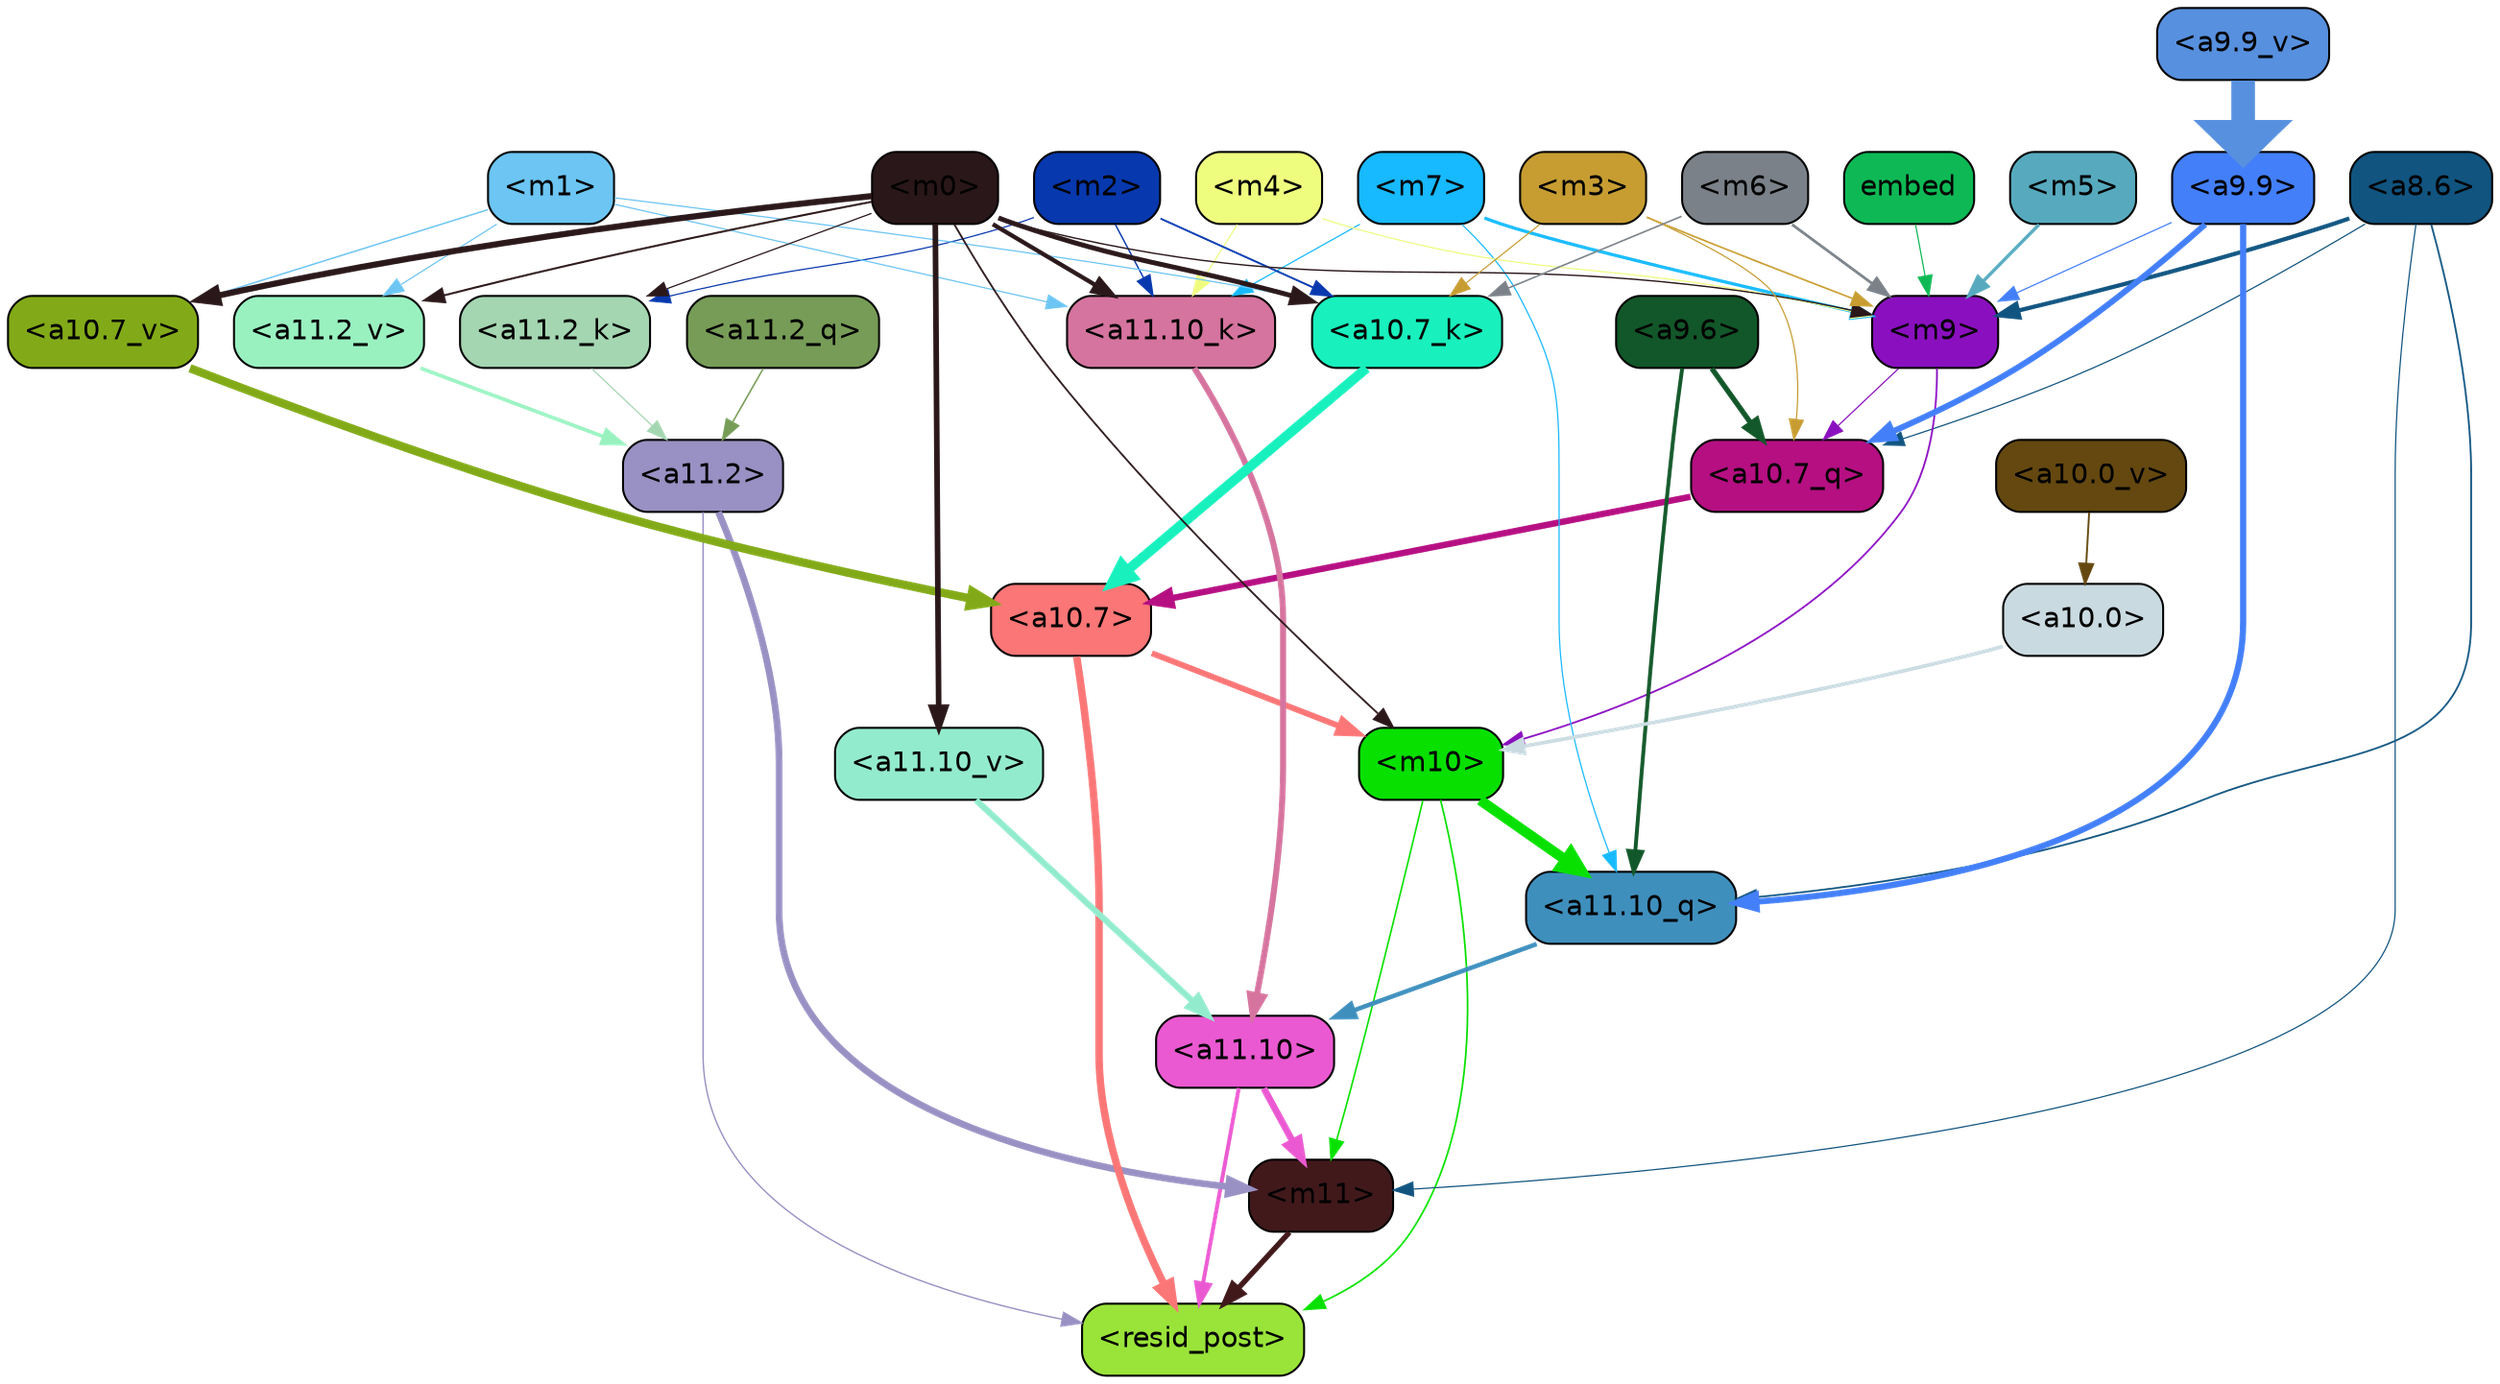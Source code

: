 strict digraph "" {
	graph [bgcolor=transparent,
		layout=dot,
		overlap=false,
		splines=true
	];
	"<m11>"	[color=black,
		fillcolor="#41191b",
		fontname=Helvetica,
		shape=box,
		style="filled, rounded"];
	"<resid_post>"	[color=black,
		fillcolor="#9ae43a",
		fontname=Helvetica,
		shape=box,
		style="filled, rounded"];
	"<m11>" -> "<resid_post>"	[color="#41191b",
		penwidth=2.702841281890869];
	"<a11.10>"	[color=black,
		fillcolor="#ea59d1",
		fontname=Helvetica,
		shape=box,
		style="filled, rounded"];
	"<a11.10>" -> "<m11>"	[color="#ea59d1",
		penwidth=3.3565988540649414];
	"<a11.10>" -> "<resid_post>"	[color="#ea59d1",
		penwidth=1.9347846508026123];
	"<a11.2>"	[color=black,
		fillcolor="#9990c3",
		fontname=Helvetica,
		shape=box,
		style="filled, rounded"];
	"<a11.2>" -> "<m11>"	[color="#9990c3",
		penwidth=3.357710838317871];
	"<a11.2>" -> "<resid_post>"	[color="#9990c3",
		penwidth=0.6756799221038818];
	"<m10>"	[color=black,
		fillcolor="#08e000",
		fontname=Helvetica,
		shape=box,
		style="filled, rounded"];
	"<m10>" -> "<m11>"	[color="#08e000",
		penwidth=0.7995781898498535];
	"<m10>" -> "<resid_post>"	[color="#08e000",
		penwidth=0.84842848777771];
	"<a11.10_q>"	[color=black,
		fillcolor="#3f8fbd",
		fontname=Helvetica,
		shape=box,
		style="filled, rounded"];
	"<m10>" -> "<a11.10_q>"	[color="#08e000",
		penwidth=5.131217956542969];
	"<a10.7>"	[color=black,
		fillcolor="#fb7676",
		fontname=Helvetica,
		shape=box,
		style="filled, rounded"];
	"<a10.7>" -> "<resid_post>"	[color="#fb7676",
		penwidth=3.701959013938904];
	"<a10.7>" -> "<m10>"	[color="#fb7676",
		penwidth=2.9233598709106445];
	"<a8.6>"	[color=black,
		fillcolor="#115480",
		fontname=Helvetica,
		shape=box,
		style="filled, rounded"];
	"<a8.6>" -> "<m11>"	[color="#115480",
		penwidth=0.6];
	"<a8.6>" -> "<a11.10_q>"	[color="#115480",
		penwidth=0.8920164108276367];
	"<m9>"	[color=black,
		fillcolor="#8a10bf",
		fontname=Helvetica,
		shape=box,
		style="filled, rounded"];
	"<a8.6>" -> "<m9>"	[color="#115480",
		penwidth=2.0895538330078125];
	"<a10.7_q>"	[color=black,
		fillcolor="#b50f82",
		fontname=Helvetica,
		shape=box,
		style="filled, rounded"];
	"<a8.6>" -> "<a10.7_q>"	[color="#115480",
		penwidth=0.6];
	"<a11.10_q>" -> "<a11.10>"	[color="#3f8fbd",
		penwidth=2.230653762817383];
	"<a11.2_q>"	[color=black,
		fillcolor="#779c57",
		fontname=Helvetica,
		shape=box,
		style="filled, rounded"];
	"<a11.2_q>" -> "<a11.2>"	[color="#779c57",
		penwidth=0.7805061340332031];
	"<a11.10_k>"	[color=black,
		fillcolor="#d5749e",
		fontname=Helvetica,
		shape=box,
		style="filled, rounded"];
	"<a11.10_k>" -> "<a11.10>"	[color="#d5749e",
		penwidth=3.010073661804199];
	"<a11.2_k>"	[color=black,
		fillcolor="#a4d6b1",
		fontname=Helvetica,
		shape=box,
		style="filled, rounded"];
	"<a11.2_k>" -> "<a11.2>"	[color="#a4d6b1",
		penwidth=0.6];
	"<a11.10_v>"	[color=black,
		fillcolor="#93ebcd",
		fontname=Helvetica,
		shape=box,
		style="filled, rounded"];
	"<a11.10_v>" -> "<a11.10>"	[color="#93ebcd",
		penwidth=3.0961761474609375];
	"<a11.2_v>"	[color=black,
		fillcolor="#99f1c0",
		fontname=Helvetica,
		shape=box,
		style="filled, rounded"];
	"<a11.2_v>" -> "<a11.2>"	[color="#99f1c0",
		penwidth=1.7951231002807617];
	"<a9.9>"	[color=black,
		fillcolor="#437ff9",
		fontname=Helvetica,
		shape=box,
		style="filled, rounded"];
	"<a9.9>" -> "<a11.10_q>"	[color="#437ff9",
		penwidth=3.086172103881836];
	"<a9.9>" -> "<m9>"	[color="#437ff9",
		penwidth=0.6];
	"<a9.9>" -> "<a10.7_q>"	[color="#437ff9",
		penwidth=2.9829912185668945];
	"<a9.6>"	[color=black,
		fillcolor="#125729",
		fontname=Helvetica,
		shape=box,
		style="filled, rounded"];
	"<a9.6>" -> "<a11.10_q>"	[color="#125729",
		penwidth=1.9188203811645508];
	"<a9.6>" -> "<a10.7_q>"	[color="#125729",
		penwidth=2.6223926544189453];
	"<m7>"	[color=black,
		fillcolor="#17b9ff",
		fontname=Helvetica,
		shape=box,
		style="filled, rounded"];
	"<m7>" -> "<a11.10_q>"	[color="#17b9ff",
		penwidth=0.6];
	"<m7>" -> "<a11.10_k>"	[color="#17b9ff",
		penwidth=0.6];
	"<m7>" -> "<m9>"	[color="#17b9ff",
		penwidth=1.602376937866211];
	"<m4>"	[color=black,
		fillcolor="#effd7f",
		fontname=Helvetica,
		shape=box,
		style="filled, rounded"];
	"<m4>" -> "<a11.10_k>"	[color="#effd7f",
		penwidth=0.6];
	"<m4>" -> "<m9>"	[color="#effd7f",
		penwidth=0.6];
	"<m2>"	[color=black,
		fillcolor="#0838ae",
		fontname=Helvetica,
		shape=box,
		style="filled, rounded"];
	"<m2>" -> "<a11.10_k>"	[color="#0838ae",
		penwidth=0.7053709030151367];
	"<m2>" -> "<a11.2_k>"	[color="#0838ae",
		penwidth=0.6];
	"<a10.7_k>"	[color=black,
		fillcolor="#18f0bd",
		fontname=Helvetica,
		shape=box,
		style="filled, rounded"];
	"<m2>" -> "<a10.7_k>"	[color="#0838ae",
		penwidth=0.9458351135253906];
	"<m1>"	[color=black,
		fillcolor="#6cc5f3",
		fontname=Helvetica,
		shape=box,
		style="filled, rounded"];
	"<m1>" -> "<a11.10_k>"	[color="#6cc5f3",
		penwidth=0.6];
	"<m1>" -> "<a11.2_v>"	[color="#6cc5f3",
		penwidth=0.6];
	"<m1>" -> "<a10.7_k>"	[color="#6cc5f3",
		penwidth=0.6];
	"<a10.7_v>"	[color=black,
		fillcolor="#82aa18",
		fontname=Helvetica,
		shape=box,
		style="filled, rounded"];
	"<m1>" -> "<a10.7_v>"	[color="#6cc5f3",
		penwidth=0.7276821136474609];
	"<m0>"	[color=black,
		fillcolor="#2a1719",
		fontname=Helvetica,
		shape=box,
		style="filled, rounded"];
	"<m0>" -> "<m10>"	[color="#2a1719",
		penwidth=0.9029474258422852];
	"<m0>" -> "<a11.10_k>"	[color="#2a1719",
		penwidth=2.144052505493164];
	"<m0>" -> "<a11.2_k>"	[color="#2a1719",
		penwidth=0.6134786605834961];
	"<m0>" -> "<a11.10_v>"	[color="#2a1719",
		penwidth=2.813839912414551];
	"<m0>" -> "<a11.2_v>"	[color="#2a1719",
		penwidth=0.9900531768798828];
	"<m0>" -> "<m9>"	[color="#2a1719",
		penwidth=0.6837482452392578];
	"<m0>" -> "<a10.7_k>"	[color="#2a1719",
		penwidth=2.4311294555664062];
	"<m0>" -> "<a10.7_v>"	[color="#2a1719",
		penwidth=3.061185836791992];
	"<a10.0>"	[color=black,
		fillcolor="#cadae1",
		fontname=Helvetica,
		shape=box,
		style="filled, rounded"];
	"<a10.0>" -> "<m10>"	[color="#cadae1",
		penwidth=1.7953290939331055];
	"<m9>" -> "<m10>"	[color="#8a10bf",
		penwidth=0.8976783752441406];
	"<m9>" -> "<a10.7_q>"	[color="#8a10bf",
		penwidth=0.6];
	"<a10.7_q>" -> "<a10.7>"	[color="#b50f82",
		penwidth=3.1667375564575195];
	"<a10.7_k>" -> "<a10.7>"	[color="#18f0bd",
		penwidth=4.86921501159668];
	"<a10.7_v>" -> "<a10.7>"	[color="#82aa18",
		penwidth=4.189113616943359];
	"<a10.0_v>"	[color=black,
		fillcolor="#644810",
		fontname=Helvetica,
		shape=box,
		style="filled, rounded"];
	"<a10.0_v>" -> "<a10.0>"	[color="#644810",
		penwidth=0.9297943115234375];
	"<m3>"	[color=black,
		fillcolor="#c79d32",
		fontname=Helvetica,
		shape=box,
		style="filled, rounded"];
	"<m3>" -> "<m9>"	[color="#c79d32",
		penwidth=0.8340511322021484];
	"<m3>" -> "<a10.7_q>"	[color="#c79d32",
		penwidth=0.6];
	"<m3>" -> "<a10.7_k>"	[color="#c79d32",
		penwidth=0.6];
	"<m6>"	[color=black,
		fillcolor="#7a8188",
		fontname=Helvetica,
		shape=box,
		style="filled, rounded"];
	"<m6>" -> "<m9>"	[color="#7a8188",
		penwidth=1.3627052307128906];
	"<m6>" -> "<a10.7_k>"	[color="#7a8188",
		penwidth=0.7860317230224609];
	"<m5>"	[color=black,
		fillcolor="#57aabe",
		fontname=Helvetica,
		shape=box,
		style="filled, rounded"];
	"<m5>" -> "<m9>"	[color="#57aabe",
		penwidth=1.681243896484375];
	embed	[color=black,
		fillcolor="#0eb955",
		fontname=Helvetica,
		shape=box,
		style="filled, rounded"];
	embed -> "<m9>"	[color="#0eb955",
		penwidth=0.6];
	"<a9.9_v>"	[color=black,
		fillcolor="#5790de",
		fontname=Helvetica,
		shape=box,
		style="filled, rounded"];
	"<a9.9_v>" -> "<a9.9>"	[color="#5790de",
		penwidth=11.790493965148926];
}
